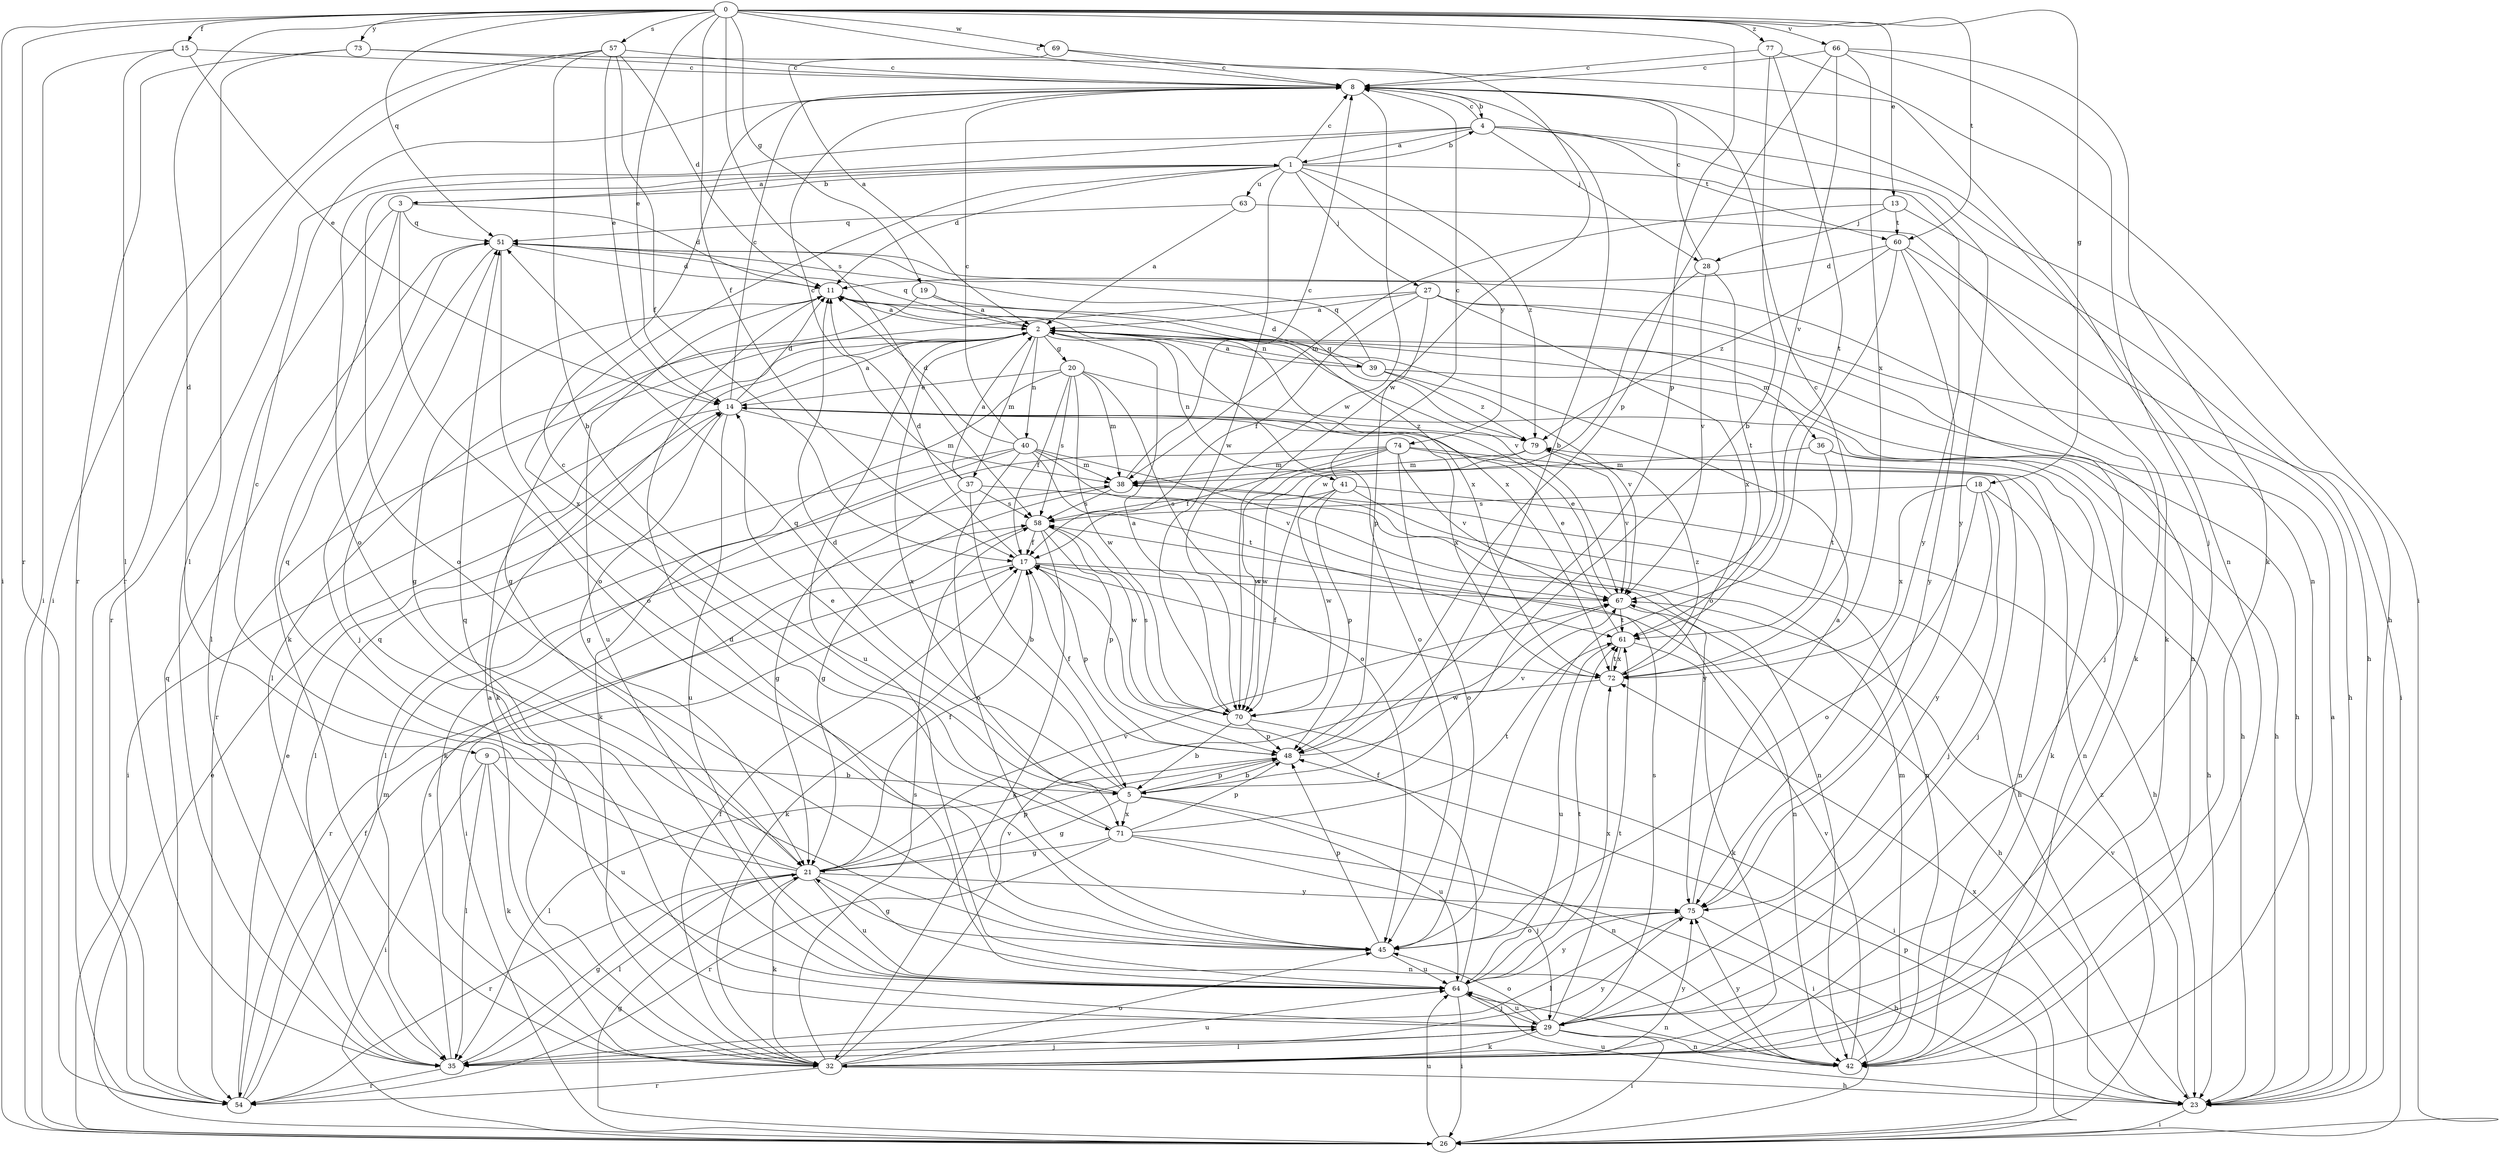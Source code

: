 strict digraph  {
0;
1;
2;
3;
4;
5;
8;
9;
11;
13;
14;
15;
17;
18;
19;
20;
21;
23;
26;
27;
28;
29;
32;
35;
36;
37;
38;
39;
40;
41;
42;
45;
48;
51;
54;
57;
58;
60;
61;
63;
64;
66;
67;
69;
70;
71;
72;
73;
74;
75;
77;
79;
0 -> 8  [label=c];
0 -> 9  [label=d];
0 -> 13  [label=e];
0 -> 14  [label=e];
0 -> 15  [label=f];
0 -> 17  [label=f];
0 -> 18  [label=g];
0 -> 19  [label=g];
0 -> 26  [label=i];
0 -> 48  [label=p];
0 -> 51  [label=q];
0 -> 54  [label=r];
0 -> 57  [label=s];
0 -> 58  [label=s];
0 -> 60  [label=t];
0 -> 66  [label=v];
0 -> 69  [label=w];
0 -> 73  [label=y];
0 -> 77  [label=z];
1 -> 3  [label=b];
1 -> 4  [label=b];
1 -> 8  [label=c];
1 -> 11  [label=d];
1 -> 27  [label=j];
1 -> 45  [label=o];
1 -> 63  [label=u];
1 -> 70  [label=w];
1 -> 71  [label=x];
1 -> 74  [label=y];
1 -> 75  [label=y];
1 -> 79  [label=z];
2 -> 20  [label=g];
2 -> 23  [label=h];
2 -> 32  [label=k];
2 -> 36  [label=m];
2 -> 37  [label=m];
2 -> 39  [label=n];
2 -> 40  [label=n];
2 -> 41  [label=n];
2 -> 45  [label=o];
2 -> 51  [label=q];
2 -> 54  [label=r];
2 -> 64  [label=u];
2 -> 71  [label=x];
3 -> 1  [label=a];
3 -> 11  [label=d];
3 -> 32  [label=k];
3 -> 35  [label=l];
3 -> 45  [label=o];
3 -> 51  [label=q];
4 -> 1  [label=a];
4 -> 8  [label=c];
4 -> 23  [label=h];
4 -> 28  [label=j];
4 -> 45  [label=o];
4 -> 54  [label=r];
4 -> 60  [label=t];
4 -> 75  [label=y];
5 -> 11  [label=d];
5 -> 14  [label=e];
5 -> 21  [label=g];
5 -> 42  [label=n];
5 -> 48  [label=p];
5 -> 51  [label=q];
5 -> 64  [label=u];
5 -> 71  [label=x];
8 -> 4  [label=b];
8 -> 5  [label=b];
8 -> 42  [label=n];
8 -> 70  [label=w];
9 -> 5  [label=b];
9 -> 26  [label=i];
9 -> 32  [label=k];
9 -> 35  [label=l];
9 -> 64  [label=u];
11 -> 2  [label=a];
11 -> 21  [label=g];
11 -> 64  [label=u];
11 -> 67  [label=v];
11 -> 72  [label=x];
13 -> 23  [label=h];
13 -> 28  [label=j];
13 -> 38  [label=m];
13 -> 60  [label=t];
14 -> 2  [label=a];
14 -> 8  [label=c];
14 -> 11  [label=d];
14 -> 21  [label=g];
14 -> 26  [label=i];
14 -> 38  [label=m];
14 -> 64  [label=u];
14 -> 72  [label=x];
14 -> 79  [label=z];
15 -> 8  [label=c];
15 -> 14  [label=e];
15 -> 26  [label=i];
15 -> 35  [label=l];
17 -> 11  [label=d];
17 -> 32  [label=k];
17 -> 42  [label=n];
17 -> 48  [label=p];
17 -> 54  [label=r];
17 -> 67  [label=v];
18 -> 29  [label=j];
18 -> 42  [label=n];
18 -> 45  [label=o];
18 -> 58  [label=s];
18 -> 72  [label=x];
18 -> 75  [label=y];
19 -> 2  [label=a];
19 -> 21  [label=g];
19 -> 72  [label=x];
20 -> 14  [label=e];
20 -> 17  [label=f];
20 -> 23  [label=h];
20 -> 32  [label=k];
20 -> 38  [label=m];
20 -> 45  [label=o];
20 -> 58  [label=s];
20 -> 70  [label=w];
21 -> 8  [label=c];
21 -> 17  [label=f];
21 -> 32  [label=k];
21 -> 35  [label=l];
21 -> 42  [label=n];
21 -> 48  [label=p];
21 -> 51  [label=q];
21 -> 54  [label=r];
21 -> 64  [label=u];
21 -> 67  [label=v];
21 -> 75  [label=y];
23 -> 2  [label=a];
23 -> 26  [label=i];
23 -> 64  [label=u];
23 -> 67  [label=v];
23 -> 72  [label=x];
26 -> 14  [label=e];
26 -> 21  [label=g];
26 -> 48  [label=p];
26 -> 64  [label=u];
26 -> 79  [label=z];
27 -> 2  [label=a];
27 -> 17  [label=f];
27 -> 23  [label=h];
27 -> 29  [label=j];
27 -> 35  [label=l];
27 -> 48  [label=p];
27 -> 72  [label=x];
28 -> 8  [label=c];
28 -> 61  [label=t];
28 -> 67  [label=v];
28 -> 70  [label=w];
29 -> 26  [label=i];
29 -> 32  [label=k];
29 -> 35  [label=l];
29 -> 42  [label=n];
29 -> 45  [label=o];
29 -> 51  [label=q];
29 -> 58  [label=s];
29 -> 61  [label=t];
29 -> 64  [label=u];
32 -> 2  [label=a];
32 -> 17  [label=f];
32 -> 23  [label=h];
32 -> 45  [label=o];
32 -> 54  [label=r];
32 -> 58  [label=s];
32 -> 64  [label=u];
32 -> 67  [label=v];
32 -> 75  [label=y];
35 -> 21  [label=g];
35 -> 29  [label=j];
35 -> 54  [label=r];
35 -> 58  [label=s];
35 -> 75  [label=y];
36 -> 32  [label=k];
36 -> 38  [label=m];
36 -> 42  [label=n];
36 -> 61  [label=t];
37 -> 2  [label=a];
37 -> 5  [label=b];
37 -> 8  [label=c];
37 -> 21  [label=g];
37 -> 42  [label=n];
37 -> 58  [label=s];
38 -> 8  [label=c];
38 -> 21  [label=g];
38 -> 23  [label=h];
38 -> 58  [label=s];
39 -> 2  [label=a];
39 -> 11  [label=d];
39 -> 23  [label=h];
39 -> 51  [label=q];
39 -> 67  [label=v];
39 -> 79  [label=z];
40 -> 8  [label=c];
40 -> 11  [label=d];
40 -> 32  [label=k];
40 -> 35  [label=l];
40 -> 38  [label=m];
40 -> 45  [label=o];
40 -> 61  [label=t];
40 -> 67  [label=v];
40 -> 75  [label=y];
41 -> 8  [label=c];
41 -> 23  [label=h];
41 -> 42  [label=n];
41 -> 48  [label=p];
41 -> 58  [label=s];
41 -> 70  [label=w];
42 -> 38  [label=m];
42 -> 67  [label=v];
42 -> 75  [label=y];
45 -> 21  [label=g];
45 -> 48  [label=p];
45 -> 64  [label=u];
48 -> 5  [label=b];
48 -> 17  [label=f];
48 -> 35  [label=l];
48 -> 67  [label=v];
51 -> 11  [label=d];
51 -> 29  [label=j];
51 -> 42  [label=n];
51 -> 45  [label=o];
54 -> 14  [label=e];
54 -> 17  [label=f];
54 -> 38  [label=m];
54 -> 51  [label=q];
57 -> 5  [label=b];
57 -> 8  [label=c];
57 -> 11  [label=d];
57 -> 14  [label=e];
57 -> 17  [label=f];
57 -> 26  [label=i];
57 -> 54  [label=r];
58 -> 17  [label=f];
58 -> 26  [label=i];
58 -> 32  [label=k];
58 -> 48  [label=p];
58 -> 70  [label=w];
60 -> 11  [label=d];
60 -> 26  [label=i];
60 -> 32  [label=k];
60 -> 45  [label=o];
60 -> 75  [label=y];
60 -> 79  [label=z];
61 -> 14  [label=e];
61 -> 32  [label=k];
61 -> 64  [label=u];
61 -> 72  [label=x];
63 -> 2  [label=a];
63 -> 32  [label=k];
63 -> 51  [label=q];
64 -> 11  [label=d];
64 -> 17  [label=f];
64 -> 26  [label=i];
64 -> 29  [label=j];
64 -> 42  [label=n];
64 -> 51  [label=q];
64 -> 61  [label=t];
64 -> 72  [label=x];
64 -> 75  [label=y];
66 -> 8  [label=c];
66 -> 29  [label=j];
66 -> 32  [label=k];
66 -> 48  [label=p];
66 -> 67  [label=v];
66 -> 72  [label=x];
67 -> 14  [label=e];
67 -> 23  [label=h];
67 -> 61  [label=t];
69 -> 2  [label=a];
69 -> 8  [label=c];
69 -> 70  [label=w];
70 -> 2  [label=a];
70 -> 5  [label=b];
70 -> 26  [label=i];
70 -> 48  [label=p];
70 -> 58  [label=s];
71 -> 8  [label=c];
71 -> 21  [label=g];
71 -> 26  [label=i];
71 -> 29  [label=j];
71 -> 48  [label=p];
71 -> 54  [label=r];
71 -> 61  [label=t];
72 -> 8  [label=c];
72 -> 17  [label=f];
72 -> 61  [label=t];
72 -> 70  [label=w];
72 -> 79  [label=z];
73 -> 8  [label=c];
73 -> 35  [label=l];
73 -> 42  [label=n];
73 -> 54  [label=r];
74 -> 17  [label=f];
74 -> 23  [label=h];
74 -> 29  [label=j];
74 -> 35  [label=l];
74 -> 38  [label=m];
74 -> 45  [label=o];
74 -> 67  [label=v];
74 -> 70  [label=w];
75 -> 2  [label=a];
75 -> 23  [label=h];
75 -> 35  [label=l];
75 -> 45  [label=o];
77 -> 5  [label=b];
77 -> 8  [label=c];
77 -> 26  [label=i];
77 -> 61  [label=t];
79 -> 38  [label=m];
79 -> 51  [label=q];
79 -> 67  [label=v];
79 -> 70  [label=w];
}
